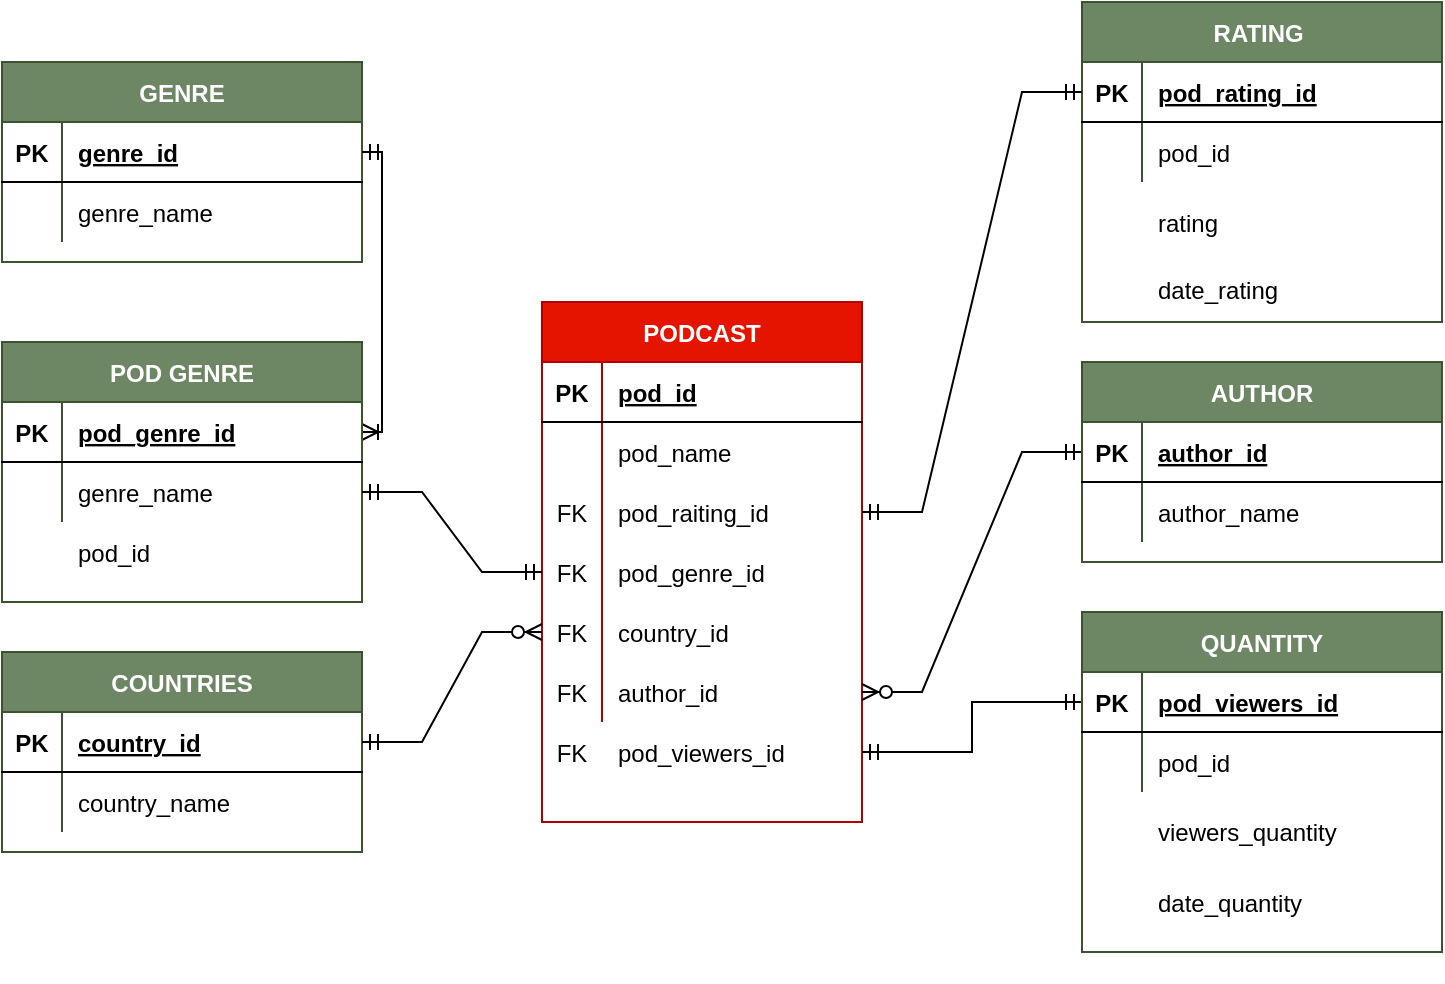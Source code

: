 <mxfile version="15.5.6" type="device"><diagram id="RdcrxnkqDSlAzSYO30hm" name="Страница 1"><mxGraphModel dx="1038" dy="631" grid="1" gridSize="10" guides="1" tooltips="1" connect="1" arrows="1" fold="1" page="1" pageScale="1" pageWidth="827" pageHeight="1169" math="0" shadow="0"><root><mxCell id="0"/><mxCell id="1" parent="0"/><mxCell id="q1rnDnti9YkfIWv3n-uK-99" value="PODCAST" style="shape=table;startSize=30;container=1;collapsible=1;childLayout=tableLayout;fixedRows=1;rowLines=0;fontStyle=1;align=center;resizeLast=1;fillColor=#e51400;strokeColor=#B20000;fontColor=#ffffff;" parent="1" vertex="1"><mxGeometry x="310" y="190" width="160" height="260" as="geometry"/></mxCell><mxCell id="q1rnDnti9YkfIWv3n-uK-100" value="" style="shape=partialRectangle;collapsible=0;dropTarget=0;pointerEvents=0;fillColor=none;top=0;left=0;bottom=1;right=0;points=[[0,0.5],[1,0.5]];portConstraint=eastwest;" parent="q1rnDnti9YkfIWv3n-uK-99" vertex="1"><mxGeometry y="30" width="160" height="30" as="geometry"/></mxCell><mxCell id="q1rnDnti9YkfIWv3n-uK-101" value="PK" style="shape=partialRectangle;connectable=0;fillColor=none;top=0;left=0;bottom=0;right=0;fontStyle=1;overflow=hidden;" parent="q1rnDnti9YkfIWv3n-uK-100" vertex="1"><mxGeometry width="30" height="30" as="geometry"><mxRectangle width="30" height="30" as="alternateBounds"/></mxGeometry></mxCell><mxCell id="q1rnDnti9YkfIWv3n-uK-102" value="pod_id" style="shape=partialRectangle;connectable=0;fillColor=none;top=0;left=0;bottom=0;right=0;align=left;spacingLeft=6;fontStyle=5;overflow=hidden;" parent="q1rnDnti9YkfIWv3n-uK-100" vertex="1"><mxGeometry x="30" width="130" height="30" as="geometry"><mxRectangle width="130" height="30" as="alternateBounds"/></mxGeometry></mxCell><mxCell id="q1rnDnti9YkfIWv3n-uK-103" value="" style="shape=partialRectangle;collapsible=0;dropTarget=0;pointerEvents=0;fillColor=none;top=0;left=0;bottom=0;right=0;points=[[0,0.5],[1,0.5]];portConstraint=eastwest;" parent="q1rnDnti9YkfIWv3n-uK-99" vertex="1"><mxGeometry y="60" width="160" height="30" as="geometry"/></mxCell><mxCell id="q1rnDnti9YkfIWv3n-uK-104" value="" style="shape=partialRectangle;connectable=0;fillColor=none;top=0;left=0;bottom=0;right=0;editable=1;overflow=hidden;" parent="q1rnDnti9YkfIWv3n-uK-103" vertex="1"><mxGeometry width="30" height="30" as="geometry"><mxRectangle width="30" height="30" as="alternateBounds"/></mxGeometry></mxCell><mxCell id="q1rnDnti9YkfIWv3n-uK-105" value="pod_name" style="shape=partialRectangle;connectable=0;fillColor=none;top=0;left=0;bottom=0;right=0;align=left;spacingLeft=6;overflow=hidden;" parent="q1rnDnti9YkfIWv3n-uK-103" vertex="1"><mxGeometry x="30" width="130" height="30" as="geometry"><mxRectangle width="130" height="30" as="alternateBounds"/></mxGeometry></mxCell><mxCell id="q1rnDnti9YkfIWv3n-uK-109" value="" style="shape=partialRectangle;collapsible=0;dropTarget=0;pointerEvents=0;fillColor=none;top=0;left=0;bottom=0;right=0;points=[[0,0.5],[1,0.5]];portConstraint=eastwest;" parent="q1rnDnti9YkfIWv3n-uK-99" vertex="1"><mxGeometry y="90" width="160" height="30" as="geometry"/></mxCell><mxCell id="q1rnDnti9YkfIWv3n-uK-110" value="FK" style="shape=partialRectangle;connectable=0;fillColor=none;top=0;left=0;bottom=0;right=0;editable=1;overflow=hidden;" parent="q1rnDnti9YkfIWv3n-uK-109" vertex="1"><mxGeometry width="30" height="30" as="geometry"><mxRectangle width="30" height="30" as="alternateBounds"/></mxGeometry></mxCell><mxCell id="q1rnDnti9YkfIWv3n-uK-111" value="pod_raiting_id" style="shape=partialRectangle;connectable=0;fillColor=none;top=0;left=0;bottom=0;right=0;align=left;spacingLeft=6;overflow=hidden;" parent="q1rnDnti9YkfIWv3n-uK-109" vertex="1"><mxGeometry x="30" width="130" height="30" as="geometry"><mxRectangle width="130" height="30" as="alternateBounds"/></mxGeometry></mxCell><mxCell id="RWqepdC4tgu4ZXbBV3Qu-19" value="" style="shape=partialRectangle;collapsible=0;dropTarget=0;pointerEvents=0;fillColor=none;top=0;left=0;bottom=0;right=0;points=[[0,0.5],[1,0.5]];portConstraint=eastwest;" parent="q1rnDnti9YkfIWv3n-uK-99" vertex="1"><mxGeometry y="120" width="160" height="30" as="geometry"/></mxCell><mxCell id="RWqepdC4tgu4ZXbBV3Qu-20" value="FK" style="shape=partialRectangle;connectable=0;fillColor=none;top=0;left=0;bottom=0;right=0;fontStyle=0;overflow=hidden;" parent="RWqepdC4tgu4ZXbBV3Qu-19" vertex="1"><mxGeometry width="30" height="30" as="geometry"><mxRectangle width="30" height="30" as="alternateBounds"/></mxGeometry></mxCell><mxCell id="RWqepdC4tgu4ZXbBV3Qu-21" value="pod_genre_id" style="shape=partialRectangle;connectable=0;fillColor=none;top=0;left=0;bottom=0;right=0;align=left;spacingLeft=6;fontStyle=0;overflow=hidden;" parent="RWqepdC4tgu4ZXbBV3Qu-19" vertex="1"><mxGeometry x="30" width="130" height="30" as="geometry"><mxRectangle width="130" height="30" as="alternateBounds"/></mxGeometry></mxCell><mxCell id="RWqepdC4tgu4ZXbBV3Qu-15" value="" style="shape=partialRectangle;collapsible=0;dropTarget=0;pointerEvents=0;fillColor=none;top=0;left=0;bottom=0;right=0;points=[[0,0.5],[1,0.5]];portConstraint=eastwest;" parent="q1rnDnti9YkfIWv3n-uK-99" vertex="1"><mxGeometry y="150" width="160" height="30" as="geometry"/></mxCell><mxCell id="RWqepdC4tgu4ZXbBV3Qu-16" value="FK" style="shape=partialRectangle;connectable=0;fillColor=none;top=0;left=0;bottom=0;right=0;fontStyle=0;overflow=hidden;" parent="RWqepdC4tgu4ZXbBV3Qu-15" vertex="1"><mxGeometry width="30" height="30" as="geometry"><mxRectangle width="30" height="30" as="alternateBounds"/></mxGeometry></mxCell><mxCell id="RWqepdC4tgu4ZXbBV3Qu-17" value="country_id" style="shape=partialRectangle;connectable=0;fillColor=none;top=0;left=0;bottom=0;right=0;align=left;spacingLeft=6;fontStyle=0;overflow=hidden;" parent="RWqepdC4tgu4ZXbBV3Qu-15" vertex="1"><mxGeometry x="30" width="130" height="30" as="geometry"><mxRectangle width="130" height="30" as="alternateBounds"/></mxGeometry></mxCell><mxCell id="RWqepdC4tgu4ZXbBV3Qu-22" value="" style="shape=partialRectangle;collapsible=0;dropTarget=0;pointerEvents=0;fillColor=none;top=0;left=0;bottom=0;right=0;points=[[0,0.5],[1,0.5]];portConstraint=eastwest;" parent="q1rnDnti9YkfIWv3n-uK-99" vertex="1"><mxGeometry y="180" width="160" height="30" as="geometry"/></mxCell><mxCell id="RWqepdC4tgu4ZXbBV3Qu-23" value="FK" style="shape=partialRectangle;connectable=0;fillColor=none;top=0;left=0;bottom=0;right=0;fontStyle=0;overflow=hidden;" parent="RWqepdC4tgu4ZXbBV3Qu-22" vertex="1"><mxGeometry width="30" height="30" as="geometry"><mxRectangle width="30" height="30" as="alternateBounds"/></mxGeometry></mxCell><mxCell id="RWqepdC4tgu4ZXbBV3Qu-24" value="author_id" style="shape=partialRectangle;connectable=0;fillColor=none;top=0;left=0;bottom=0;right=0;align=left;spacingLeft=6;fontStyle=0;overflow=hidden;" parent="RWqepdC4tgu4ZXbBV3Qu-22" vertex="1"><mxGeometry x="30" width="130" height="30" as="geometry"><mxRectangle width="130" height="30" as="alternateBounds"/></mxGeometry></mxCell><mxCell id="q1rnDnti9YkfIWv3n-uK-156" value="GENRE" style="shape=table;startSize=30;container=1;collapsible=1;childLayout=tableLayout;fixedRows=1;rowLines=0;fontStyle=1;align=center;resizeLast=1;fillColor=#6d8764;fontColor=#ffffff;strokeColor=#3A5431;" parent="1" vertex="1"><mxGeometry x="40" y="70" width="180" height="100" as="geometry"/></mxCell><mxCell id="q1rnDnti9YkfIWv3n-uK-157" value="" style="shape=partialRectangle;collapsible=0;dropTarget=0;pointerEvents=0;fillColor=none;top=0;left=0;bottom=1;right=0;points=[[0,0.5],[1,0.5]];portConstraint=eastwest;" parent="q1rnDnti9YkfIWv3n-uK-156" vertex="1"><mxGeometry y="30" width="180" height="30" as="geometry"/></mxCell><mxCell id="q1rnDnti9YkfIWv3n-uK-158" value="PK" style="shape=partialRectangle;connectable=0;fillColor=none;top=0;left=0;bottom=0;right=0;fontStyle=1;overflow=hidden;" parent="q1rnDnti9YkfIWv3n-uK-157" vertex="1"><mxGeometry width="30" height="30" as="geometry"><mxRectangle width="30" height="30" as="alternateBounds"/></mxGeometry></mxCell><mxCell id="q1rnDnti9YkfIWv3n-uK-159" value="genre_id" style="shape=partialRectangle;connectable=0;fillColor=none;top=0;left=0;bottom=0;right=0;align=left;spacingLeft=6;fontStyle=5;overflow=hidden;" parent="q1rnDnti9YkfIWv3n-uK-157" vertex="1"><mxGeometry x="30" width="150" height="30" as="geometry"><mxRectangle width="150" height="30" as="alternateBounds"/></mxGeometry></mxCell><mxCell id="q1rnDnti9YkfIWv3n-uK-160" value="" style="shape=partialRectangle;collapsible=0;dropTarget=0;pointerEvents=0;fillColor=none;top=0;left=0;bottom=0;right=0;points=[[0,0.5],[1,0.5]];portConstraint=eastwest;" parent="q1rnDnti9YkfIWv3n-uK-156" vertex="1"><mxGeometry y="60" width="180" height="30" as="geometry"/></mxCell><mxCell id="q1rnDnti9YkfIWv3n-uK-161" value="" style="shape=partialRectangle;connectable=0;fillColor=none;top=0;left=0;bottom=0;right=0;editable=1;overflow=hidden;" parent="q1rnDnti9YkfIWv3n-uK-160" vertex="1"><mxGeometry width="30" height="30" as="geometry"><mxRectangle width="30" height="30" as="alternateBounds"/></mxGeometry></mxCell><mxCell id="q1rnDnti9YkfIWv3n-uK-162" value="genre_name" style="shape=partialRectangle;connectable=0;fillColor=none;top=0;left=0;bottom=0;right=0;align=left;spacingLeft=6;overflow=hidden;" parent="q1rnDnti9YkfIWv3n-uK-160" vertex="1"><mxGeometry x="30" width="150" height="30" as="geometry"><mxRectangle width="150" height="30" as="alternateBounds"/></mxGeometry></mxCell><mxCell id="q1rnDnti9YkfIWv3n-uK-188" value="" style="edgeStyle=entityRelationEdgeStyle;fontSize=12;html=1;endArrow=ERzeroToMany;startArrow=ERmandOne;rounded=0;exitX=0;exitY=0.5;exitDx=0;exitDy=0;" parent="1" source="q1rnDnti9YkfIWv3n-uK-113" target="RWqepdC4tgu4ZXbBV3Qu-22" edge="1"><mxGeometry width="100" height="100" relative="1" as="geometry"><mxPoint x="520" y="410" as="sourcePoint"/><mxPoint x="480" y="575" as="targetPoint"/></mxGeometry></mxCell><mxCell id="RWqepdC4tgu4ZXbBV3Qu-1" value="COUNTRIES" style="shape=table;startSize=30;container=1;collapsible=1;childLayout=tableLayout;fixedRows=1;rowLines=0;fontStyle=1;align=center;resizeLast=1;fillColor=#6d8764;fontColor=#ffffff;strokeColor=#3A5431;" parent="1" vertex="1"><mxGeometry x="40" y="365" width="180" height="100" as="geometry"/></mxCell><mxCell id="RWqepdC4tgu4ZXbBV3Qu-2" value="" style="shape=partialRectangle;collapsible=0;dropTarget=0;pointerEvents=0;fillColor=none;top=0;left=0;bottom=1;right=0;points=[[0,0.5],[1,0.5]];portConstraint=eastwest;" parent="RWqepdC4tgu4ZXbBV3Qu-1" vertex="1"><mxGeometry y="30" width="180" height="30" as="geometry"/></mxCell><mxCell id="RWqepdC4tgu4ZXbBV3Qu-3" value="PK" style="shape=partialRectangle;connectable=0;fillColor=none;top=0;left=0;bottom=0;right=0;fontStyle=1;overflow=hidden;" parent="RWqepdC4tgu4ZXbBV3Qu-2" vertex="1"><mxGeometry width="30" height="30" as="geometry"><mxRectangle width="30" height="30" as="alternateBounds"/></mxGeometry></mxCell><mxCell id="RWqepdC4tgu4ZXbBV3Qu-4" value="country_id" style="shape=partialRectangle;connectable=0;fillColor=none;top=0;left=0;bottom=0;right=0;align=left;spacingLeft=6;fontStyle=5;overflow=hidden;" parent="RWqepdC4tgu4ZXbBV3Qu-2" vertex="1"><mxGeometry x="30" width="150" height="30" as="geometry"><mxRectangle width="150" height="30" as="alternateBounds"/></mxGeometry></mxCell><mxCell id="RWqepdC4tgu4ZXbBV3Qu-5" value="" style="shape=partialRectangle;collapsible=0;dropTarget=0;pointerEvents=0;fillColor=none;top=0;left=0;bottom=0;right=0;points=[[0,0.5],[1,0.5]];portConstraint=eastwest;" parent="RWqepdC4tgu4ZXbBV3Qu-1" vertex="1"><mxGeometry y="60" width="180" height="30" as="geometry"/></mxCell><mxCell id="RWqepdC4tgu4ZXbBV3Qu-6" value="" style="shape=partialRectangle;connectable=0;fillColor=none;top=0;left=0;bottom=0;right=0;editable=1;overflow=hidden;" parent="RWqepdC4tgu4ZXbBV3Qu-5" vertex="1"><mxGeometry width="30" height="30" as="geometry"><mxRectangle width="30" height="30" as="alternateBounds"/></mxGeometry></mxCell><mxCell id="RWqepdC4tgu4ZXbBV3Qu-7" value="country_name" style="shape=partialRectangle;connectable=0;fillColor=none;top=0;left=0;bottom=0;right=0;align=left;spacingLeft=6;overflow=hidden;" parent="RWqepdC4tgu4ZXbBV3Qu-5" vertex="1"><mxGeometry x="30" width="150" height="30" as="geometry"><mxRectangle width="150" height="30" as="alternateBounds"/></mxGeometry></mxCell><mxCell id="RWqepdC4tgu4ZXbBV3Qu-26" value="" style="edgeStyle=entityRelationEdgeStyle;fontSize=12;html=1;endArrow=ERzeroToMany;startArrow=ERmandOne;rounded=0;exitX=1;exitY=0.5;exitDx=0;exitDy=0;entryX=0;entryY=0.5;entryDx=0;entryDy=0;" parent="1" source="RWqepdC4tgu4ZXbBV3Qu-2" target="RWqepdC4tgu4ZXbBV3Qu-15" edge="1"><mxGeometry width="100" height="100" relative="1" as="geometry"><mxPoint x="240" y="550" as="sourcePoint"/><mxPoint x="320" y="670" as="targetPoint"/></mxGeometry></mxCell><mxCell id="1JFpkbFTOcwLW_SZQBCo-2" value="" style="fontSize=12;html=1;endArrow=ERoneToMany;startArrow=ERmandOne;rounded=0;exitX=1;exitY=0.5;exitDx=0;exitDy=0;edgeStyle=orthogonalEdgeStyle;" parent="1" source="q1rnDnti9YkfIWv3n-uK-157" target="dULlFgV42xAFZOmye_xx-2" edge="1"><mxGeometry width="100" height="100" relative="1" as="geometry"><mxPoint x="200" y="495" as="sourcePoint"/><mxPoint x="260" y="380" as="targetPoint"/></mxGeometry></mxCell><mxCell id="dULlFgV42xAFZOmye_xx-11" value="" style="group" parent="1" vertex="1" connectable="0"><mxGeometry x="40" y="210" width="180" height="130" as="geometry"/></mxCell><mxCell id="dULlFgV42xAFZOmye_xx-1" value="POD GENRE" style="shape=table;startSize=30;container=1;collapsible=1;childLayout=tableLayout;fixedRows=1;rowLines=0;fontStyle=1;align=center;resizeLast=1;fillColor=#6d8764;fontColor=#ffffff;strokeColor=#3A5431;" parent="dULlFgV42xAFZOmye_xx-11" vertex="1"><mxGeometry width="180" height="130" as="geometry"/></mxCell><mxCell id="dULlFgV42xAFZOmye_xx-2" value="" style="shape=partialRectangle;collapsible=0;dropTarget=0;pointerEvents=0;fillColor=none;top=0;left=0;bottom=1;right=0;points=[[0,0.5],[1,0.5]];portConstraint=eastwest;" parent="dULlFgV42xAFZOmye_xx-1" vertex="1"><mxGeometry y="30" width="180" height="30" as="geometry"/></mxCell><mxCell id="dULlFgV42xAFZOmye_xx-3" value="PK" style="shape=partialRectangle;connectable=0;fillColor=none;top=0;left=0;bottom=0;right=0;fontStyle=1;overflow=hidden;" parent="dULlFgV42xAFZOmye_xx-2" vertex="1"><mxGeometry width="30" height="30" as="geometry"><mxRectangle width="30" height="30" as="alternateBounds"/></mxGeometry></mxCell><mxCell id="dULlFgV42xAFZOmye_xx-4" value="pod_genre_id" style="shape=partialRectangle;connectable=0;fillColor=none;top=0;left=0;bottom=0;right=0;align=left;spacingLeft=6;fontStyle=5;overflow=hidden;" parent="dULlFgV42xAFZOmye_xx-2" vertex="1"><mxGeometry x="30" width="150" height="30" as="geometry"><mxRectangle width="150" height="30" as="alternateBounds"/></mxGeometry></mxCell><mxCell id="dULlFgV42xAFZOmye_xx-5" value="" style="shape=partialRectangle;collapsible=0;dropTarget=0;pointerEvents=0;fillColor=none;top=0;left=0;bottom=0;right=0;points=[[0,0.5],[1,0.5]];portConstraint=eastwest;" parent="dULlFgV42xAFZOmye_xx-1" vertex="1"><mxGeometry y="60" width="180" height="30" as="geometry"/></mxCell><mxCell id="dULlFgV42xAFZOmye_xx-6" value="" style="shape=partialRectangle;connectable=0;fillColor=none;top=0;left=0;bottom=0;right=0;editable=1;overflow=hidden;" parent="dULlFgV42xAFZOmye_xx-5" vertex="1"><mxGeometry width="30" height="30" as="geometry"><mxRectangle width="30" height="30" as="alternateBounds"/></mxGeometry></mxCell><mxCell id="dULlFgV42xAFZOmye_xx-7" value="genre_name" style="shape=partialRectangle;connectable=0;fillColor=none;top=0;left=0;bottom=0;right=0;align=left;spacingLeft=6;overflow=hidden;" parent="dULlFgV42xAFZOmye_xx-5" vertex="1"><mxGeometry x="30" width="150" height="30" as="geometry"><mxRectangle width="150" height="30" as="alternateBounds"/></mxGeometry></mxCell><mxCell id="dULlFgV42xAFZOmye_xx-8" value="" style="shape=partialRectangle;collapsible=0;dropTarget=0;pointerEvents=0;fillColor=none;top=0;left=0;bottom=0;right=0;points=[[0,0.5],[1,0.5]];portConstraint=eastwest;" parent="dULlFgV42xAFZOmye_xx-11" vertex="1"><mxGeometry y="90" width="180" height="30" as="geometry"/></mxCell><mxCell id="dULlFgV42xAFZOmye_xx-9" value="" style="shape=partialRectangle;connectable=0;fillColor=none;top=0;left=0;bottom=0;right=0;editable=1;overflow=hidden;" parent="dULlFgV42xAFZOmye_xx-8" vertex="1"><mxGeometry width="30" height="30" as="geometry"><mxRectangle width="30" height="30" as="alternateBounds"/></mxGeometry></mxCell><mxCell id="dULlFgV42xAFZOmye_xx-10" value="pod_id" style="shape=partialRectangle;connectable=0;fillColor=none;top=0;left=0;bottom=0;right=0;align=left;spacingLeft=6;overflow=hidden;" parent="dULlFgV42xAFZOmye_xx-8" vertex="1"><mxGeometry x="30" width="150" height="30" as="geometry"><mxRectangle width="150" height="30" as="alternateBounds"/></mxGeometry></mxCell><mxCell id="dULlFgV42xAFZOmye_xx-25" value="" style="group" parent="1" vertex="1" connectable="0"><mxGeometry x="580" y="40" width="180" height="280" as="geometry"/></mxCell><mxCell id="dULlFgV42xAFZOmye_xx-19" value="" style="shape=partialRectangle;collapsible=0;dropTarget=0;pointerEvents=0;fillColor=none;top=0;left=0;bottom=0;right=0;points=[[0,0.5],[1,0.5]];portConstraint=eastwest;" parent="dULlFgV42xAFZOmye_xx-25" vertex="1"><mxGeometry y="128.89" width="180" height="40" as="geometry"/></mxCell><mxCell id="dULlFgV42xAFZOmye_xx-20" value="" style="shape=partialRectangle;connectable=0;fillColor=none;top=0;left=0;bottom=0;right=0;editable=1;overflow=hidden;" parent="dULlFgV42xAFZOmye_xx-19" vertex="1"><mxGeometry width="30" height="40" as="geometry"><mxRectangle width="30" height="30" as="alternateBounds"/></mxGeometry></mxCell><mxCell id="dULlFgV42xAFZOmye_xx-22" value="" style="shape=partialRectangle;collapsible=0;dropTarget=0;pointerEvents=0;fillColor=none;top=0;left=0;bottom=0;right=0;points=[[0,0.5],[1,0.5]];portConstraint=eastwest;" parent="dULlFgV42xAFZOmye_xx-25" vertex="1"><mxGeometry y="120" width="180" height="40" as="geometry"/></mxCell><mxCell id="dULlFgV42xAFZOmye_xx-23" value="" style="shape=partialRectangle;connectable=0;fillColor=none;top=0;left=0;bottom=0;right=0;editable=1;overflow=hidden;" parent="dULlFgV42xAFZOmye_xx-22" vertex="1"><mxGeometry width="30" height="40" as="geometry"><mxRectangle width="30" height="30" as="alternateBounds"/></mxGeometry></mxCell><mxCell id="dULlFgV42xAFZOmye_xx-24" value="" style="shape=partialRectangle;connectable=0;fillColor=none;top=0;left=0;bottom=0;right=0;align=left;spacingLeft=6;overflow=hidden;" parent="dULlFgV42xAFZOmye_xx-22" vertex="1"><mxGeometry x="30" width="150" height="40" as="geometry"><mxRectangle width="150" height="30" as="alternateBounds"/></mxGeometry></mxCell><mxCell id="q1rnDnti9YkfIWv3n-uK-112" value="AUTHOR" style="shape=table;startSize=30;container=1;collapsible=1;childLayout=tableLayout;fixedRows=1;rowLines=0;fontStyle=1;align=center;resizeLast=1;fillColor=#6d8764;strokeColor=#3A5431;fontColor=#ffffff;" parent="dULlFgV42xAFZOmye_xx-25" vertex="1"><mxGeometry y="180" width="180" height="100" as="geometry"/></mxCell><mxCell id="q1rnDnti9YkfIWv3n-uK-113" value="" style="shape=partialRectangle;collapsible=0;dropTarget=0;pointerEvents=0;fillColor=none;top=0;left=0;bottom=1;right=0;points=[[0,0.5],[1,0.5]];portConstraint=eastwest;" parent="q1rnDnti9YkfIWv3n-uK-112" vertex="1"><mxGeometry y="30" width="180" height="30" as="geometry"/></mxCell><mxCell id="q1rnDnti9YkfIWv3n-uK-114" value="PK" style="shape=partialRectangle;connectable=0;fillColor=none;top=0;left=0;bottom=0;right=0;fontStyle=1;overflow=hidden;" parent="q1rnDnti9YkfIWv3n-uK-113" vertex="1"><mxGeometry width="30" height="30" as="geometry"><mxRectangle width="30" height="30" as="alternateBounds"/></mxGeometry></mxCell><mxCell id="q1rnDnti9YkfIWv3n-uK-115" value="author_id" style="shape=partialRectangle;connectable=0;fillColor=none;top=0;left=0;bottom=0;right=0;align=left;spacingLeft=6;fontStyle=5;overflow=hidden;" parent="q1rnDnti9YkfIWv3n-uK-113" vertex="1"><mxGeometry x="30" width="150" height="30" as="geometry"><mxRectangle width="150" height="30" as="alternateBounds"/></mxGeometry></mxCell><mxCell id="q1rnDnti9YkfIWv3n-uK-116" value="" style="shape=partialRectangle;collapsible=0;dropTarget=0;pointerEvents=0;fillColor=none;top=0;left=0;bottom=0;right=0;points=[[0,0.5],[1,0.5]];portConstraint=eastwest;" parent="q1rnDnti9YkfIWv3n-uK-112" vertex="1"><mxGeometry y="60" width="180" height="30" as="geometry"/></mxCell><mxCell id="q1rnDnti9YkfIWv3n-uK-117" value="" style="shape=partialRectangle;connectable=0;fillColor=none;top=0;left=0;bottom=0;right=0;editable=1;overflow=hidden;" parent="q1rnDnti9YkfIWv3n-uK-116" vertex="1"><mxGeometry width="30" height="30" as="geometry"><mxRectangle width="30" height="30" as="alternateBounds"/></mxGeometry></mxCell><mxCell id="q1rnDnti9YkfIWv3n-uK-118" value="author_name" style="shape=partialRectangle;connectable=0;fillColor=none;top=0;left=0;bottom=0;right=0;align=left;spacingLeft=6;overflow=hidden;" parent="q1rnDnti9YkfIWv3n-uK-116" vertex="1"><mxGeometry x="30" width="150" height="30" as="geometry"><mxRectangle width="150" height="30" as="alternateBounds"/></mxGeometry></mxCell><mxCell id="5ZYQZghjyD7U4Bk31UYj-18" value="" style="group" vertex="1" connectable="0" parent="dULlFgV42xAFZOmye_xx-25"><mxGeometry width="180" height="160" as="geometry"/></mxCell><mxCell id="dULlFgV42xAFZOmye_xx-12" value="RATING " style="shape=table;startSize=30;container=1;collapsible=1;childLayout=tableLayout;fixedRows=1;rowLines=0;fontStyle=1;align=center;resizeLast=1;fillColor=#6d8764;fontColor=#ffffff;strokeColor=#3A5431;" parent="5ZYQZghjyD7U4Bk31UYj-18" vertex="1"><mxGeometry width="180" height="160" as="geometry"/></mxCell><mxCell id="dULlFgV42xAFZOmye_xx-13" value="" style="shape=partialRectangle;collapsible=0;dropTarget=0;pointerEvents=0;fillColor=none;top=0;left=0;bottom=1;right=0;points=[[0,0.5],[1,0.5]];portConstraint=eastwest;" parent="dULlFgV42xAFZOmye_xx-12" vertex="1"><mxGeometry y="30" width="180" height="30" as="geometry"/></mxCell><mxCell id="dULlFgV42xAFZOmye_xx-14" value="PK" style="shape=partialRectangle;connectable=0;fillColor=none;top=0;left=0;bottom=0;right=0;fontStyle=1;overflow=hidden;" parent="dULlFgV42xAFZOmye_xx-13" vertex="1"><mxGeometry width="30" height="30" as="geometry"><mxRectangle width="30" height="30" as="alternateBounds"/></mxGeometry></mxCell><mxCell id="dULlFgV42xAFZOmye_xx-15" value="pod_rating_id" style="shape=partialRectangle;connectable=0;fillColor=none;top=0;left=0;bottom=0;right=0;align=left;spacingLeft=6;fontStyle=5;overflow=hidden;" parent="dULlFgV42xAFZOmye_xx-13" vertex="1"><mxGeometry x="30" width="150" height="30" as="geometry"><mxRectangle width="150" height="30" as="alternateBounds"/></mxGeometry></mxCell><mxCell id="dULlFgV42xAFZOmye_xx-16" value="" style="shape=partialRectangle;collapsible=0;dropTarget=0;pointerEvents=0;fillColor=none;top=0;left=0;bottom=0;right=0;points=[[0,0.5],[1,0.5]];portConstraint=eastwest;" parent="dULlFgV42xAFZOmye_xx-12" vertex="1"><mxGeometry y="60" width="180" height="30" as="geometry"/></mxCell><mxCell id="dULlFgV42xAFZOmye_xx-17" value="" style="shape=partialRectangle;connectable=0;fillColor=none;top=0;left=0;bottom=0;right=0;editable=1;overflow=hidden;" parent="dULlFgV42xAFZOmye_xx-16" vertex="1"><mxGeometry width="30" height="30" as="geometry"><mxRectangle width="30" height="30" as="alternateBounds"/></mxGeometry></mxCell><mxCell id="dULlFgV42xAFZOmye_xx-18" value="pod_id" style="shape=partialRectangle;connectable=0;fillColor=none;top=0;left=0;bottom=0;right=0;align=left;spacingLeft=6;overflow=hidden;" parent="dULlFgV42xAFZOmye_xx-16" vertex="1"><mxGeometry x="30" width="150" height="30" as="geometry"><mxRectangle width="150" height="30" as="alternateBounds"/></mxGeometry></mxCell><mxCell id="M8O0V9K0OOeEFLRNEhr0-1" value="" style="shape=partialRectangle;connectable=0;fillColor=none;top=0;left=0;bottom=0;right=0;align=left;spacingLeft=6;overflow=hidden;" parent="5ZYQZghjyD7U4Bk31UYj-18" vertex="1"><mxGeometry x="30" y="109.402" width="150" height="49.231" as="geometry"><mxRectangle width="150" height="30" as="alternateBounds"/></mxGeometry></mxCell><mxCell id="dULlFgV42xAFZOmye_xx-21" value="rating" style="shape=partialRectangle;connectable=0;fillColor=none;top=0;left=0;bottom=0;right=0;align=left;spacingLeft=6;overflow=hidden;" parent="5ZYQZghjyD7U4Bk31UYj-18" vertex="1"><mxGeometry x="30" y="90" width="150" height="40" as="geometry"><mxRectangle width="150" height="30" as="alternateBounds"/></mxGeometry></mxCell><mxCell id="5ZYQZghjyD7U4Bk31UYj-19" value="date_rating" style="shape=partialRectangle;connectable=0;fillColor=none;top=0;left=0;bottom=0;right=0;align=left;spacingLeft=6;overflow=hidden;" vertex="1" parent="5ZYQZghjyD7U4Bk31UYj-18"><mxGeometry x="30" y="128.63" width="150" height="30" as="geometry"><mxRectangle width="150" height="30" as="alternateBounds"/></mxGeometry></mxCell><mxCell id="dULlFgV42xAFZOmye_xx-26" value="" style="edgeStyle=entityRelationEdgeStyle;fontSize=12;html=1;endArrow=ERmandOne;startArrow=ERmandOne;rounded=0;exitX=1;exitY=0.5;exitDx=0;exitDy=0;entryX=0;entryY=0.5;entryDx=0;entryDy=0;" parent="1" source="dULlFgV42xAFZOmye_xx-5" target="RWqepdC4tgu4ZXbBV3Qu-19" edge="1"><mxGeometry width="100" height="100" relative="1" as="geometry"><mxPoint x="480" y="470" as="sourcePoint"/><mxPoint x="580" y="370" as="targetPoint"/></mxGeometry></mxCell><mxCell id="dULlFgV42xAFZOmye_xx-27" value="" style="edgeStyle=entityRelationEdgeStyle;fontSize=12;html=1;endArrow=ERmandOne;startArrow=ERmandOne;rounded=0;exitX=1;exitY=0.5;exitDx=0;exitDy=0;entryX=0;entryY=0.5;entryDx=0;entryDy=0;" parent="1" source="q1rnDnti9YkfIWv3n-uK-109" target="dULlFgV42xAFZOmye_xx-13" edge="1"><mxGeometry width="100" height="100" relative="1" as="geometry"><mxPoint x="480" y="470" as="sourcePoint"/><mxPoint x="580" y="370" as="targetPoint"/></mxGeometry></mxCell><mxCell id="5ZYQZghjyD7U4Bk31UYj-12" value="" style="shape=partialRectangle;collapsible=0;dropTarget=0;pointerEvents=0;fillColor=none;top=0;left=0;bottom=0;right=0;points=[[0,0.5],[1,0.5]];portConstraint=eastwest;" vertex="1" parent="1"><mxGeometry x="310" y="400" width="160" height="30" as="geometry"/></mxCell><mxCell id="5ZYQZghjyD7U4Bk31UYj-13" value="FK" style="shape=partialRectangle;connectable=0;fillColor=none;top=0;left=0;bottom=0;right=0;fontStyle=0;overflow=hidden;" vertex="1" parent="5ZYQZghjyD7U4Bk31UYj-12"><mxGeometry width="30" height="30" as="geometry"><mxRectangle width="30" height="30" as="alternateBounds"/></mxGeometry></mxCell><mxCell id="5ZYQZghjyD7U4Bk31UYj-14" value="pod_viewers_id" style="shape=partialRectangle;connectable=0;fillColor=none;top=0;left=0;bottom=0;right=0;align=left;spacingLeft=6;fontStyle=0;overflow=hidden;" vertex="1" parent="5ZYQZghjyD7U4Bk31UYj-12"><mxGeometry x="30" width="130" height="30" as="geometry"><mxRectangle width="130" height="30" as="alternateBounds"/></mxGeometry></mxCell><mxCell id="5ZYQZghjyD7U4Bk31UYj-16" value="" style="edgeStyle=orthogonalEdgeStyle;fontSize=12;html=1;endArrow=ERmandOne;startArrow=ERmandOne;rounded=0;entryX=0;entryY=0.5;entryDx=0;entryDy=0;exitX=1;exitY=0.5;exitDx=0;exitDy=0;" edge="1" parent="1" source="5ZYQZghjyD7U4Bk31UYj-12" target="5ZYQZghjyD7U4Bk31UYj-2"><mxGeometry width="100" height="100" relative="1" as="geometry"><mxPoint x="480" y="420" as="sourcePoint"/><mxPoint x="590" y="115" as="targetPoint"/></mxGeometry></mxCell><mxCell id="5ZYQZghjyD7U4Bk31UYj-17" value="" style="group" vertex="1" connectable="0" parent="1"><mxGeometry x="580" y="345" width="180" height="185" as="geometry"/></mxCell><mxCell id="5ZYQZghjyD7U4Bk31UYj-15" value="" style="group" vertex="1" connectable="0" parent="5ZYQZghjyD7U4Bk31UYj-17"><mxGeometry width="180" height="185" as="geometry"/></mxCell><mxCell id="5ZYQZghjyD7U4Bk31UYj-8" value="" style="shape=partialRectangle;collapsible=0;dropTarget=0;pointerEvents=0;fillColor=none;top=0;left=0;bottom=0;right=0;points=[[0,0.5],[1,0.5]];portConstraint=eastwest;" vertex="1" parent="5ZYQZghjyD7U4Bk31UYj-15"><mxGeometry y="89.857" width="180" height="39.643" as="geometry"/></mxCell><mxCell id="5ZYQZghjyD7U4Bk31UYj-9" value="" style="shape=partialRectangle;connectable=0;fillColor=none;top=0;left=0;bottom=0;right=0;editable=1;overflow=hidden;" vertex="1" parent="5ZYQZghjyD7U4Bk31UYj-8"><mxGeometry width="30" height="39.643" as="geometry"><mxRectangle width="30" height="30" as="alternateBounds"/></mxGeometry></mxCell><mxCell id="5ZYQZghjyD7U4Bk31UYj-10" value="viewers_quantity" style="shape=partialRectangle;connectable=0;fillColor=none;top=0;left=0;bottom=0;right=0;align=left;spacingLeft=6;overflow=hidden;" vertex="1" parent="5ZYQZghjyD7U4Bk31UYj-8"><mxGeometry x="30" width="150" height="39.643" as="geometry"><mxRectangle width="150" height="30" as="alternateBounds"/></mxGeometry></mxCell><mxCell id="5ZYQZghjyD7U4Bk31UYj-20" value="" style="shape=partialRectangle;collapsible=0;dropTarget=0;pointerEvents=0;fillColor=none;top=0;left=0;bottom=0;right=0;points=[[0,0.5],[1,0.5]];portConstraint=eastwest;" vertex="1" parent="5ZYQZghjyD7U4Bk31UYj-15"><mxGeometry y="129.5" width="180" height="30.5" as="geometry"/></mxCell><mxCell id="5ZYQZghjyD7U4Bk31UYj-21" value="" style="shape=partialRectangle;connectable=0;fillColor=none;top=0;left=0;bottom=0;right=0;editable=1;overflow=hidden;" vertex="1" parent="5ZYQZghjyD7U4Bk31UYj-20"><mxGeometry width="30" height="30.5" as="geometry"><mxRectangle width="30" height="30" as="alternateBounds"/></mxGeometry></mxCell><mxCell id="5ZYQZghjyD7U4Bk31UYj-22" value="date_quantity" style="shape=partialRectangle;connectable=0;fillColor=none;top=0;left=0;bottom=0;right=0;align=left;spacingLeft=6;overflow=hidden;" vertex="1" parent="5ZYQZghjyD7U4Bk31UYj-20"><mxGeometry x="30" width="150" height="30.5" as="geometry"><mxRectangle width="150" height="30" as="alternateBounds"/></mxGeometry></mxCell><mxCell id="5ZYQZghjyD7U4Bk31UYj-1" value="QUANTITY" style="shape=table;startSize=30;container=1;collapsible=1;childLayout=tableLayout;fixedRows=1;rowLines=0;fontStyle=1;align=center;resizeLast=1;fillColor=#6d8764;fontColor=#ffffff;strokeColor=#3A5431;" vertex="1" parent="5ZYQZghjyD7U4Bk31UYj-17"><mxGeometry width="180" height="170" as="geometry"/></mxCell><mxCell id="5ZYQZghjyD7U4Bk31UYj-2" value="" style="shape=partialRectangle;collapsible=0;dropTarget=0;pointerEvents=0;fillColor=none;top=0;left=0;bottom=1;right=0;points=[[0,0.5],[1,0.5]];portConstraint=eastwest;" vertex="1" parent="5ZYQZghjyD7U4Bk31UYj-1"><mxGeometry y="30" width="180" height="30" as="geometry"/></mxCell><mxCell id="5ZYQZghjyD7U4Bk31UYj-3" value="PK" style="shape=partialRectangle;connectable=0;fillColor=none;top=0;left=0;bottom=0;right=0;fontStyle=1;overflow=hidden;" vertex="1" parent="5ZYQZghjyD7U4Bk31UYj-2"><mxGeometry width="30" height="30" as="geometry"><mxRectangle width="30" height="30" as="alternateBounds"/></mxGeometry></mxCell><mxCell id="5ZYQZghjyD7U4Bk31UYj-4" value="pod_viewers_id" style="shape=partialRectangle;connectable=0;fillColor=none;top=0;left=0;bottom=0;right=0;align=left;spacingLeft=6;fontStyle=5;overflow=hidden;" vertex="1" parent="5ZYQZghjyD7U4Bk31UYj-2"><mxGeometry x="30" width="150" height="30" as="geometry"><mxRectangle width="150" height="30" as="alternateBounds"/></mxGeometry></mxCell><mxCell id="5ZYQZghjyD7U4Bk31UYj-5" value="" style="shape=partialRectangle;collapsible=0;dropTarget=0;pointerEvents=0;fillColor=none;top=0;left=0;bottom=0;right=0;points=[[0,0.5],[1,0.5]];portConstraint=eastwest;" vertex="1" parent="5ZYQZghjyD7U4Bk31UYj-1"><mxGeometry y="60" width="180" height="30" as="geometry"/></mxCell><mxCell id="5ZYQZghjyD7U4Bk31UYj-6" value="" style="shape=partialRectangle;connectable=0;fillColor=none;top=0;left=0;bottom=0;right=0;editable=1;overflow=hidden;" vertex="1" parent="5ZYQZghjyD7U4Bk31UYj-5"><mxGeometry width="30" height="30" as="geometry"><mxRectangle width="30" height="30" as="alternateBounds"/></mxGeometry></mxCell><mxCell id="5ZYQZghjyD7U4Bk31UYj-7" value="pod_id" style="shape=partialRectangle;connectable=0;fillColor=none;top=0;left=0;bottom=0;right=0;align=left;spacingLeft=6;overflow=hidden;" vertex="1" parent="5ZYQZghjyD7U4Bk31UYj-5"><mxGeometry x="30" width="150" height="30" as="geometry"><mxRectangle width="150" height="30" as="alternateBounds"/></mxGeometry></mxCell></root></mxGraphModel></diagram></mxfile>